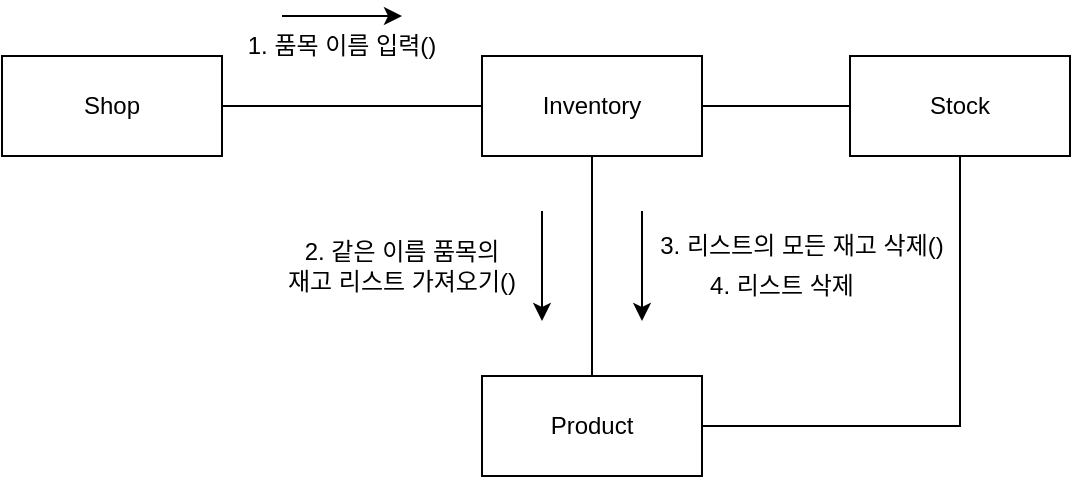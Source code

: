 <mxfile version="22.1.5" type="github">
  <diagram name="페이지-1" id="swf9oH_p4NhBDtIORgDr">
    <mxGraphModel dx="957" dy="433" grid="1" gridSize="10" guides="1" tooltips="1" connect="1" arrows="1" fold="1" page="1" pageScale="1" pageWidth="827" pageHeight="1169" math="0" shadow="0">
      <root>
        <mxCell id="0" />
        <mxCell id="1" parent="0" />
        <mxCell id="-4_ChcX-0KMpGzD27Wn_-44" style="edgeStyle=orthogonalEdgeStyle;rounded=0;orthogonalLoop=1;jettySize=auto;html=1;exitX=1;exitY=0.5;exitDx=0;exitDy=0;entryX=0;entryY=0.5;entryDx=0;entryDy=0;endArrow=none;endFill=0;" parent="1" source="-4_ChcX-0KMpGzD27Wn_-45" target="-4_ChcX-0KMpGzD27Wn_-48" edge="1">
          <mxGeometry relative="1" as="geometry" />
        </mxCell>
        <mxCell id="-4_ChcX-0KMpGzD27Wn_-45" value="Shop" style="html=1;whiteSpace=wrap;" parent="1" vertex="1">
          <mxGeometry x="110" y="100" width="110" height="50" as="geometry" />
        </mxCell>
        <mxCell id="-4_ChcX-0KMpGzD27Wn_-46" style="edgeStyle=orthogonalEdgeStyle;rounded=0;orthogonalLoop=1;jettySize=auto;html=1;exitX=0.5;exitY=1;exitDx=0;exitDy=0;entryX=0.5;entryY=0;entryDx=0;entryDy=0;endArrow=none;endFill=0;" parent="1" source="-4_ChcX-0KMpGzD27Wn_-48" target="-4_ChcX-0KMpGzD27Wn_-50" edge="1">
          <mxGeometry relative="1" as="geometry" />
        </mxCell>
        <mxCell id="-4_ChcX-0KMpGzD27Wn_-47" value="" style="edgeStyle=orthogonalEdgeStyle;rounded=0;orthogonalLoop=1;jettySize=auto;html=1;endArrow=none;endFill=0;" parent="1" source="-4_ChcX-0KMpGzD27Wn_-48" target="-4_ChcX-0KMpGzD27Wn_-51" edge="1">
          <mxGeometry relative="1" as="geometry" />
        </mxCell>
        <mxCell id="-4_ChcX-0KMpGzD27Wn_-48" value="Inventory" style="html=1;whiteSpace=wrap;" parent="1" vertex="1">
          <mxGeometry x="350" y="100" width="110" height="50" as="geometry" />
        </mxCell>
        <mxCell id="-4_ChcX-0KMpGzD27Wn_-49" style="edgeStyle=orthogonalEdgeStyle;rounded=0;orthogonalLoop=1;jettySize=auto;html=1;exitX=1;exitY=0.5;exitDx=0;exitDy=0;entryX=0.5;entryY=1;entryDx=0;entryDy=0;endArrow=none;endFill=0;" parent="1" source="-4_ChcX-0KMpGzD27Wn_-50" target="-4_ChcX-0KMpGzD27Wn_-51" edge="1">
          <mxGeometry relative="1" as="geometry" />
        </mxCell>
        <mxCell id="-4_ChcX-0KMpGzD27Wn_-50" value="Product" style="html=1;whiteSpace=wrap;" parent="1" vertex="1">
          <mxGeometry x="350" y="260" width="110" height="50" as="geometry" />
        </mxCell>
        <mxCell id="-4_ChcX-0KMpGzD27Wn_-51" value="Stock" style="html=1;whiteSpace=wrap;" parent="1" vertex="1">
          <mxGeometry x="534" y="100" width="110" height="50" as="geometry" />
        </mxCell>
        <mxCell id="-4_ChcX-0KMpGzD27Wn_-52" value="1. 품목 이름 입력()" style="text;html=1;strokeColor=none;fillColor=none;align=center;verticalAlign=middle;whiteSpace=wrap;rounded=0;" parent="1" vertex="1">
          <mxGeometry x="220" y="80" width="120" height="30" as="geometry" />
        </mxCell>
        <mxCell id="-4_ChcX-0KMpGzD27Wn_-53" value="" style="endArrow=classic;html=1;rounded=0;exitX=0.25;exitY=0;exitDx=0;exitDy=0;entryX=0.75;entryY=0;entryDx=0;entryDy=0;" parent="1" source="-4_ChcX-0KMpGzD27Wn_-52" target="-4_ChcX-0KMpGzD27Wn_-52" edge="1">
          <mxGeometry width="50" height="50" relative="1" as="geometry">
            <mxPoint x="290" y="40" as="sourcePoint" />
            <mxPoint x="340" y="-10" as="targetPoint" />
          </mxGeometry>
        </mxCell>
        <mxCell id="-4_ChcX-0KMpGzD27Wn_-54" value="2. 같은 이름 품목의&lt;br&gt;재고 리스트 가져오기()" style="text;html=1;strokeColor=none;fillColor=none;align=center;verticalAlign=middle;whiteSpace=wrap;rounded=0;" parent="1" vertex="1">
          <mxGeometry x="240" y="190" width="140" height="30" as="geometry" />
        </mxCell>
        <mxCell id="-4_ChcX-0KMpGzD27Wn_-55" style="edgeStyle=orthogonalEdgeStyle;rounded=0;orthogonalLoop=1;jettySize=auto;html=1;exitX=0.5;exitY=1;exitDx=0;exitDy=0;" parent="1" source="-4_ChcX-0KMpGzD27Wn_-54" target="-4_ChcX-0KMpGzD27Wn_-54" edge="1">
          <mxGeometry relative="1" as="geometry" />
        </mxCell>
        <mxCell id="-4_ChcX-0KMpGzD27Wn_-56" value="" style="endArrow=classic;html=1;rounded=0;" parent="1" edge="1">
          <mxGeometry width="50" height="50" relative="1" as="geometry">
            <mxPoint x="380" y="177.5" as="sourcePoint" />
            <mxPoint x="380" y="232.5" as="targetPoint" />
          </mxGeometry>
        </mxCell>
        <mxCell id="-4_ChcX-0KMpGzD27Wn_-57" value="" style="endArrow=classic;html=1;rounded=0;" parent="1" edge="1">
          <mxGeometry width="50" height="50" relative="1" as="geometry">
            <mxPoint x="430" y="177.5" as="sourcePoint" />
            <mxPoint x="430" y="232.5" as="targetPoint" />
          </mxGeometry>
        </mxCell>
        <mxCell id="-4_ChcX-0KMpGzD27Wn_-58" value="3. 리스트의 모든 재고 삭제()" style="text;html=1;strokeColor=none;fillColor=none;align=center;verticalAlign=middle;whiteSpace=wrap;rounded=0;" parent="1" vertex="1">
          <mxGeometry x="430" y="180" width="160" height="30" as="geometry" />
        </mxCell>
        <mxCell id="_yhW-UUiiRDhz3UxrPvm-1" value="4. 리스트 삭제" style="text;html=1;strokeColor=none;fillColor=none;align=center;verticalAlign=middle;whiteSpace=wrap;rounded=0;" vertex="1" parent="1">
          <mxGeometry x="420" y="200" width="160" height="30" as="geometry" />
        </mxCell>
      </root>
    </mxGraphModel>
  </diagram>
</mxfile>
